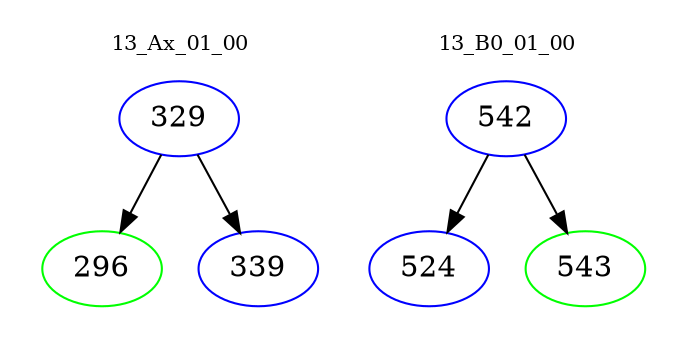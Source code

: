 digraph{
subgraph cluster_0 {
color = white
label = "13_Ax_01_00";
fontsize=10;
T0_329 [label="329", color="blue"]
T0_329 -> T0_296 [color="black"]
T0_296 [label="296", color="green"]
T0_329 -> T0_339 [color="black"]
T0_339 [label="339", color="blue"]
}
subgraph cluster_1 {
color = white
label = "13_B0_01_00";
fontsize=10;
T1_542 [label="542", color="blue"]
T1_542 -> T1_524 [color="black"]
T1_524 [label="524", color="blue"]
T1_542 -> T1_543 [color="black"]
T1_543 [label="543", color="green"]
}
}
